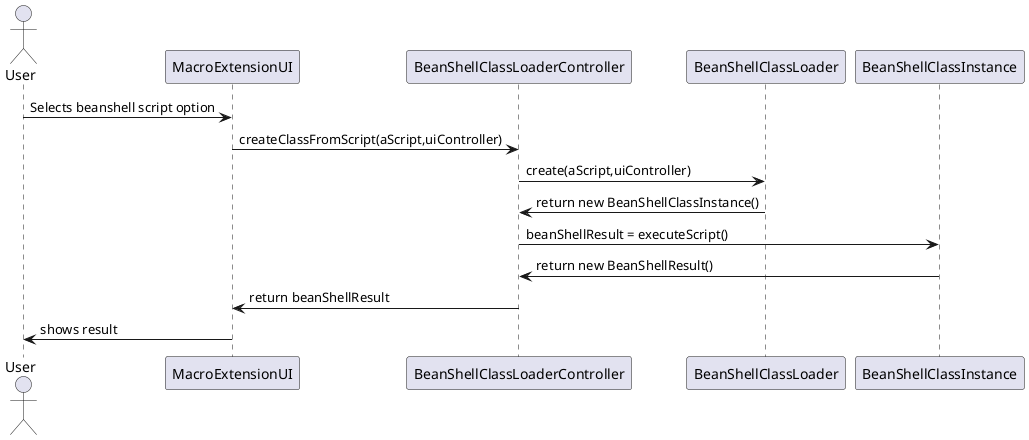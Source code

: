 @startuml
actor User
User -> MacroExtensionUI : Selects beanshell script option
MacroExtensionUI -> BeanShellClassLoaderController : createClassFromScript(aScript,uiController)
BeanShellClassLoaderController -> BeanShellClassLoader :create(aScript,uiController)
 BeanShellClassLoader -> BeanShellClassLoaderController : return new BeanShellClassInstance()
BeanShellClassLoaderController -> BeanShellClassInstance : beanShellResult = executeScript()
BeanShellClassInstance -> BeanShellClassLoaderController : return new BeanShellResult()
BeanShellClassLoaderController ->MacroExtensionUI : return beanShellResult
MacroExtensionUI -> User : shows result
@enduml
